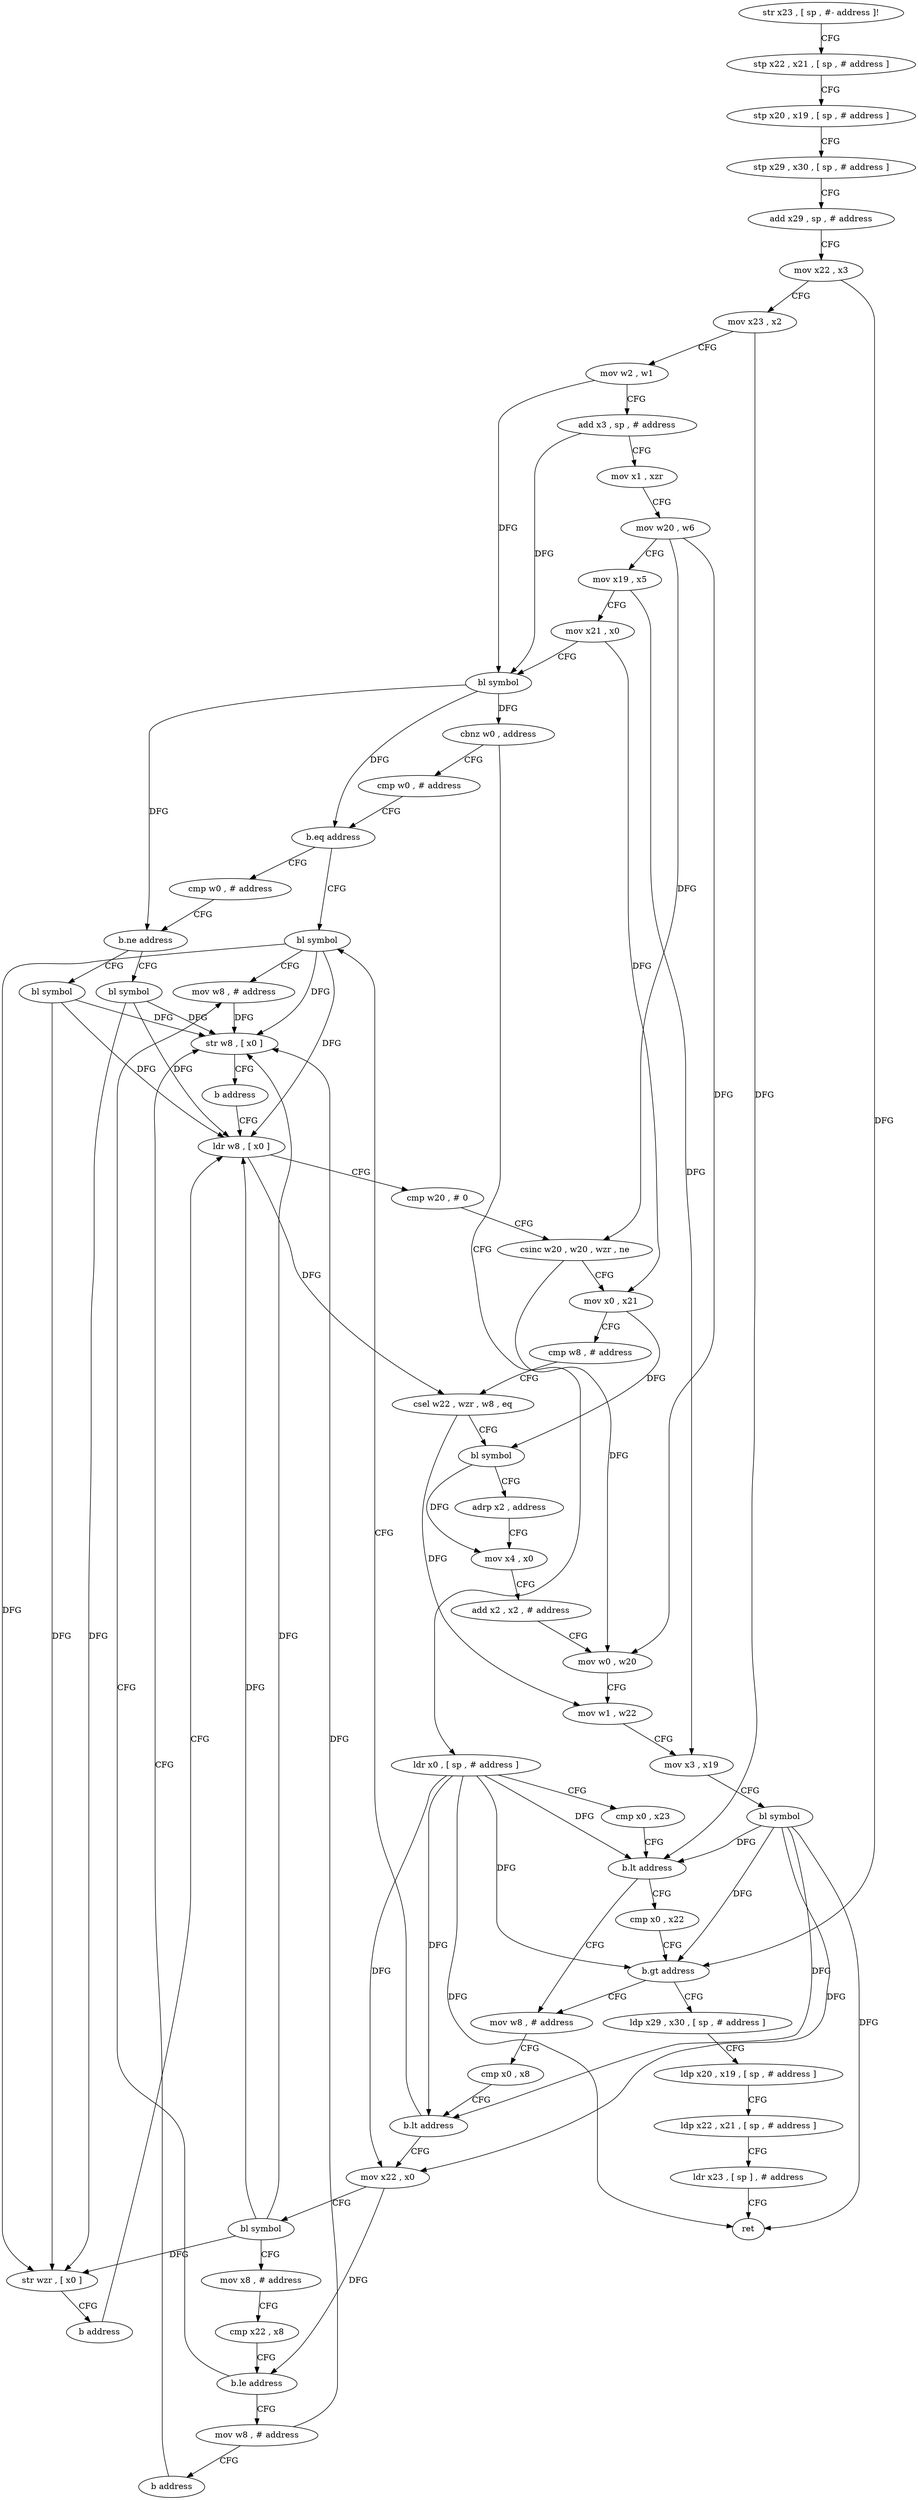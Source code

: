 digraph "func" {
"4283340" [label = "str x23 , [ sp , #- address ]!" ]
"4283344" [label = "stp x22 , x21 , [ sp , # address ]" ]
"4283348" [label = "stp x20 , x19 , [ sp , # address ]" ]
"4283352" [label = "stp x29 , x30 , [ sp , # address ]" ]
"4283356" [label = "add x29 , sp , # address" ]
"4283360" [label = "mov x22 , x3" ]
"4283364" [label = "mov x23 , x2" ]
"4283368" [label = "mov w2 , w1" ]
"4283372" [label = "add x3 , sp , # address" ]
"4283376" [label = "mov x1 , xzr" ]
"4283380" [label = "mov w20 , w6" ]
"4283384" [label = "mov x19 , x5" ]
"4283388" [label = "mov x21 , x0" ]
"4283392" [label = "bl symbol" ]
"4283396" [label = "cbnz w0 , address" ]
"4283440" [label = "cmp w0 , # address" ]
"4283400" [label = "ldr x0 , [ sp , # address ]" ]
"4283444" [label = "b.eq address" ]
"4283480" [label = "bl symbol" ]
"4283448" [label = "cmp w0 , # address" ]
"4283404" [label = "cmp x0 , x23" ]
"4283408" [label = "b.lt address" ]
"4283468" [label = "mov w8 , # address" ]
"4283412" [label = "cmp x0 , x22" ]
"4283484" [label = "mov w8 , # address" ]
"4283452" [label = "b.ne address" ]
"4283496" [label = "bl symbol" ]
"4283456" [label = "bl symbol" ]
"4283472" [label = "cmp x0 , x8" ]
"4283476" [label = "b.lt address" ]
"4283556" [label = "mov x22 , x0" ]
"4283416" [label = "b.gt address" ]
"4283420" [label = "ldp x29 , x30 , [ sp , # address ]" ]
"4283500" [label = "ldr w8 , [ x0 ]" ]
"4283504" [label = "cmp w20 , # 0" ]
"4283508" [label = "csinc w20 , w20 , wzr , ne" ]
"4283512" [label = "mov x0 , x21" ]
"4283516" [label = "cmp w8 , # address" ]
"4283520" [label = "csel w22 , wzr , w8 , eq" ]
"4283524" [label = "bl symbol" ]
"4283528" [label = "adrp x2 , address" ]
"4283532" [label = "mov x4 , x0" ]
"4283536" [label = "add x2 , x2 , # address" ]
"4283540" [label = "mov w0 , w20" ]
"4283544" [label = "mov w1 , w22" ]
"4283548" [label = "mov x3 , x19" ]
"4283552" [label = "bl symbol" ]
"4283460" [label = "str wzr , [ x0 ]" ]
"4283464" [label = "b address" ]
"4283560" [label = "bl symbol" ]
"4283564" [label = "mov x8 , # address" ]
"4283568" [label = "cmp x22 , x8" ]
"4283572" [label = "b.le address" ]
"4283576" [label = "mov w8 , # address" ]
"4283424" [label = "ldp x20 , x19 , [ sp , # address ]" ]
"4283428" [label = "ldp x22 , x21 , [ sp , # address ]" ]
"4283432" [label = "ldr x23 , [ sp ] , # address" ]
"4283436" [label = "ret" ]
"4283488" [label = "str w8 , [ x0 ]" ]
"4283580" [label = "b address" ]
"4283492" [label = "b address" ]
"4283340" -> "4283344" [ label = "CFG" ]
"4283344" -> "4283348" [ label = "CFG" ]
"4283348" -> "4283352" [ label = "CFG" ]
"4283352" -> "4283356" [ label = "CFG" ]
"4283356" -> "4283360" [ label = "CFG" ]
"4283360" -> "4283364" [ label = "CFG" ]
"4283360" -> "4283416" [ label = "DFG" ]
"4283364" -> "4283368" [ label = "CFG" ]
"4283364" -> "4283408" [ label = "DFG" ]
"4283368" -> "4283372" [ label = "CFG" ]
"4283368" -> "4283392" [ label = "DFG" ]
"4283372" -> "4283376" [ label = "CFG" ]
"4283372" -> "4283392" [ label = "DFG" ]
"4283376" -> "4283380" [ label = "CFG" ]
"4283380" -> "4283384" [ label = "CFG" ]
"4283380" -> "4283508" [ label = "DFG" ]
"4283380" -> "4283540" [ label = "DFG" ]
"4283384" -> "4283388" [ label = "CFG" ]
"4283384" -> "4283548" [ label = "DFG" ]
"4283388" -> "4283392" [ label = "CFG" ]
"4283388" -> "4283512" [ label = "DFG" ]
"4283392" -> "4283396" [ label = "DFG" ]
"4283392" -> "4283444" [ label = "DFG" ]
"4283392" -> "4283452" [ label = "DFG" ]
"4283396" -> "4283440" [ label = "CFG" ]
"4283396" -> "4283400" [ label = "CFG" ]
"4283440" -> "4283444" [ label = "CFG" ]
"4283400" -> "4283404" [ label = "CFG" ]
"4283400" -> "4283408" [ label = "DFG" ]
"4283400" -> "4283476" [ label = "DFG" ]
"4283400" -> "4283416" [ label = "DFG" ]
"4283400" -> "4283556" [ label = "DFG" ]
"4283400" -> "4283436" [ label = "DFG" ]
"4283444" -> "4283480" [ label = "CFG" ]
"4283444" -> "4283448" [ label = "CFG" ]
"4283480" -> "4283484" [ label = "CFG" ]
"4283480" -> "4283460" [ label = "DFG" ]
"4283480" -> "4283488" [ label = "DFG" ]
"4283480" -> "4283500" [ label = "DFG" ]
"4283448" -> "4283452" [ label = "CFG" ]
"4283404" -> "4283408" [ label = "CFG" ]
"4283408" -> "4283468" [ label = "CFG" ]
"4283408" -> "4283412" [ label = "CFG" ]
"4283468" -> "4283472" [ label = "CFG" ]
"4283412" -> "4283416" [ label = "CFG" ]
"4283484" -> "4283488" [ label = "DFG" ]
"4283452" -> "4283496" [ label = "CFG" ]
"4283452" -> "4283456" [ label = "CFG" ]
"4283496" -> "4283500" [ label = "DFG" ]
"4283496" -> "4283460" [ label = "DFG" ]
"4283496" -> "4283488" [ label = "DFG" ]
"4283456" -> "4283460" [ label = "DFG" ]
"4283456" -> "4283488" [ label = "DFG" ]
"4283456" -> "4283500" [ label = "DFG" ]
"4283472" -> "4283476" [ label = "CFG" ]
"4283476" -> "4283556" [ label = "CFG" ]
"4283476" -> "4283480" [ label = "CFG" ]
"4283556" -> "4283560" [ label = "CFG" ]
"4283556" -> "4283572" [ label = "DFG" ]
"4283416" -> "4283468" [ label = "CFG" ]
"4283416" -> "4283420" [ label = "CFG" ]
"4283420" -> "4283424" [ label = "CFG" ]
"4283500" -> "4283504" [ label = "CFG" ]
"4283500" -> "4283520" [ label = "DFG" ]
"4283504" -> "4283508" [ label = "CFG" ]
"4283508" -> "4283512" [ label = "CFG" ]
"4283508" -> "4283540" [ label = "DFG" ]
"4283512" -> "4283516" [ label = "CFG" ]
"4283512" -> "4283524" [ label = "DFG" ]
"4283516" -> "4283520" [ label = "CFG" ]
"4283520" -> "4283524" [ label = "CFG" ]
"4283520" -> "4283544" [ label = "DFG" ]
"4283524" -> "4283528" [ label = "CFG" ]
"4283524" -> "4283532" [ label = "DFG" ]
"4283528" -> "4283532" [ label = "CFG" ]
"4283532" -> "4283536" [ label = "CFG" ]
"4283536" -> "4283540" [ label = "CFG" ]
"4283540" -> "4283544" [ label = "CFG" ]
"4283544" -> "4283548" [ label = "CFG" ]
"4283548" -> "4283552" [ label = "CFG" ]
"4283552" -> "4283556" [ label = "DFG" ]
"4283552" -> "4283476" [ label = "DFG" ]
"4283552" -> "4283408" [ label = "DFG" ]
"4283552" -> "4283416" [ label = "DFG" ]
"4283552" -> "4283436" [ label = "DFG" ]
"4283460" -> "4283464" [ label = "CFG" ]
"4283464" -> "4283500" [ label = "CFG" ]
"4283560" -> "4283564" [ label = "CFG" ]
"4283560" -> "4283460" [ label = "DFG" ]
"4283560" -> "4283488" [ label = "DFG" ]
"4283560" -> "4283500" [ label = "DFG" ]
"4283564" -> "4283568" [ label = "CFG" ]
"4283568" -> "4283572" [ label = "CFG" ]
"4283572" -> "4283484" [ label = "CFG" ]
"4283572" -> "4283576" [ label = "CFG" ]
"4283576" -> "4283580" [ label = "CFG" ]
"4283576" -> "4283488" [ label = "DFG" ]
"4283424" -> "4283428" [ label = "CFG" ]
"4283428" -> "4283432" [ label = "CFG" ]
"4283432" -> "4283436" [ label = "CFG" ]
"4283488" -> "4283492" [ label = "CFG" ]
"4283580" -> "4283488" [ label = "CFG" ]
"4283492" -> "4283500" [ label = "CFG" ]
}
